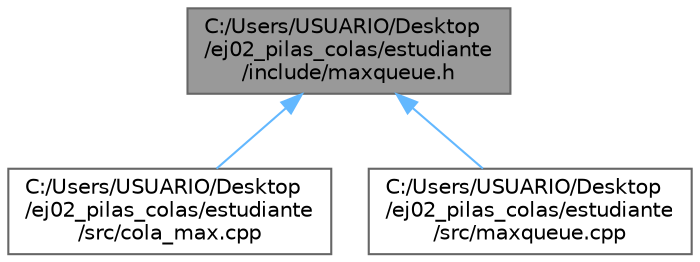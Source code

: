 digraph "C:/Users/USUARIO/Desktop/ej02_pilas_colas/estudiante/include/maxqueue.h"
{
 // LATEX_PDF_SIZE
  bgcolor="transparent";
  edge [fontname=Helvetica,fontsize=10,labelfontname=Helvetica,labelfontsize=10];
  node [fontname=Helvetica,fontsize=10,shape=box,height=0.2,width=0.4];
  Node1 [label="C:/Users/USUARIO/Desktop\l/ej02_pilas_colas/estudiante\l/include/maxqueue.h",height=0.2,width=0.4,color="gray40", fillcolor="grey60", style="filled", fontcolor="black",tooltip="Archivo de especificación del TDA MaxQueue."];
  Node1 -> Node2 [dir="back",color="steelblue1",style="solid"];
  Node2 [label="C:/Users/USUARIO/Desktop\l/ej02_pilas_colas/estudiante\l/src/cola_max.cpp",height=0.2,width=0.4,color="grey40", fillcolor="white", style="filled",URL="$cola__max_8cpp.html",tooltip=" "];
  Node1 -> Node3 [dir="back",color="steelblue1",style="solid"];
  Node3 [label="C:/Users/USUARIO/Desktop\l/ej02_pilas_colas/estudiante\l/src/maxqueue.cpp",height=0.2,width=0.4,color="grey40", fillcolor="white", style="filled",URL="$maxqueue_8cpp.html",tooltip="Archivo de implementación del TDA MaxQueue."];
}
